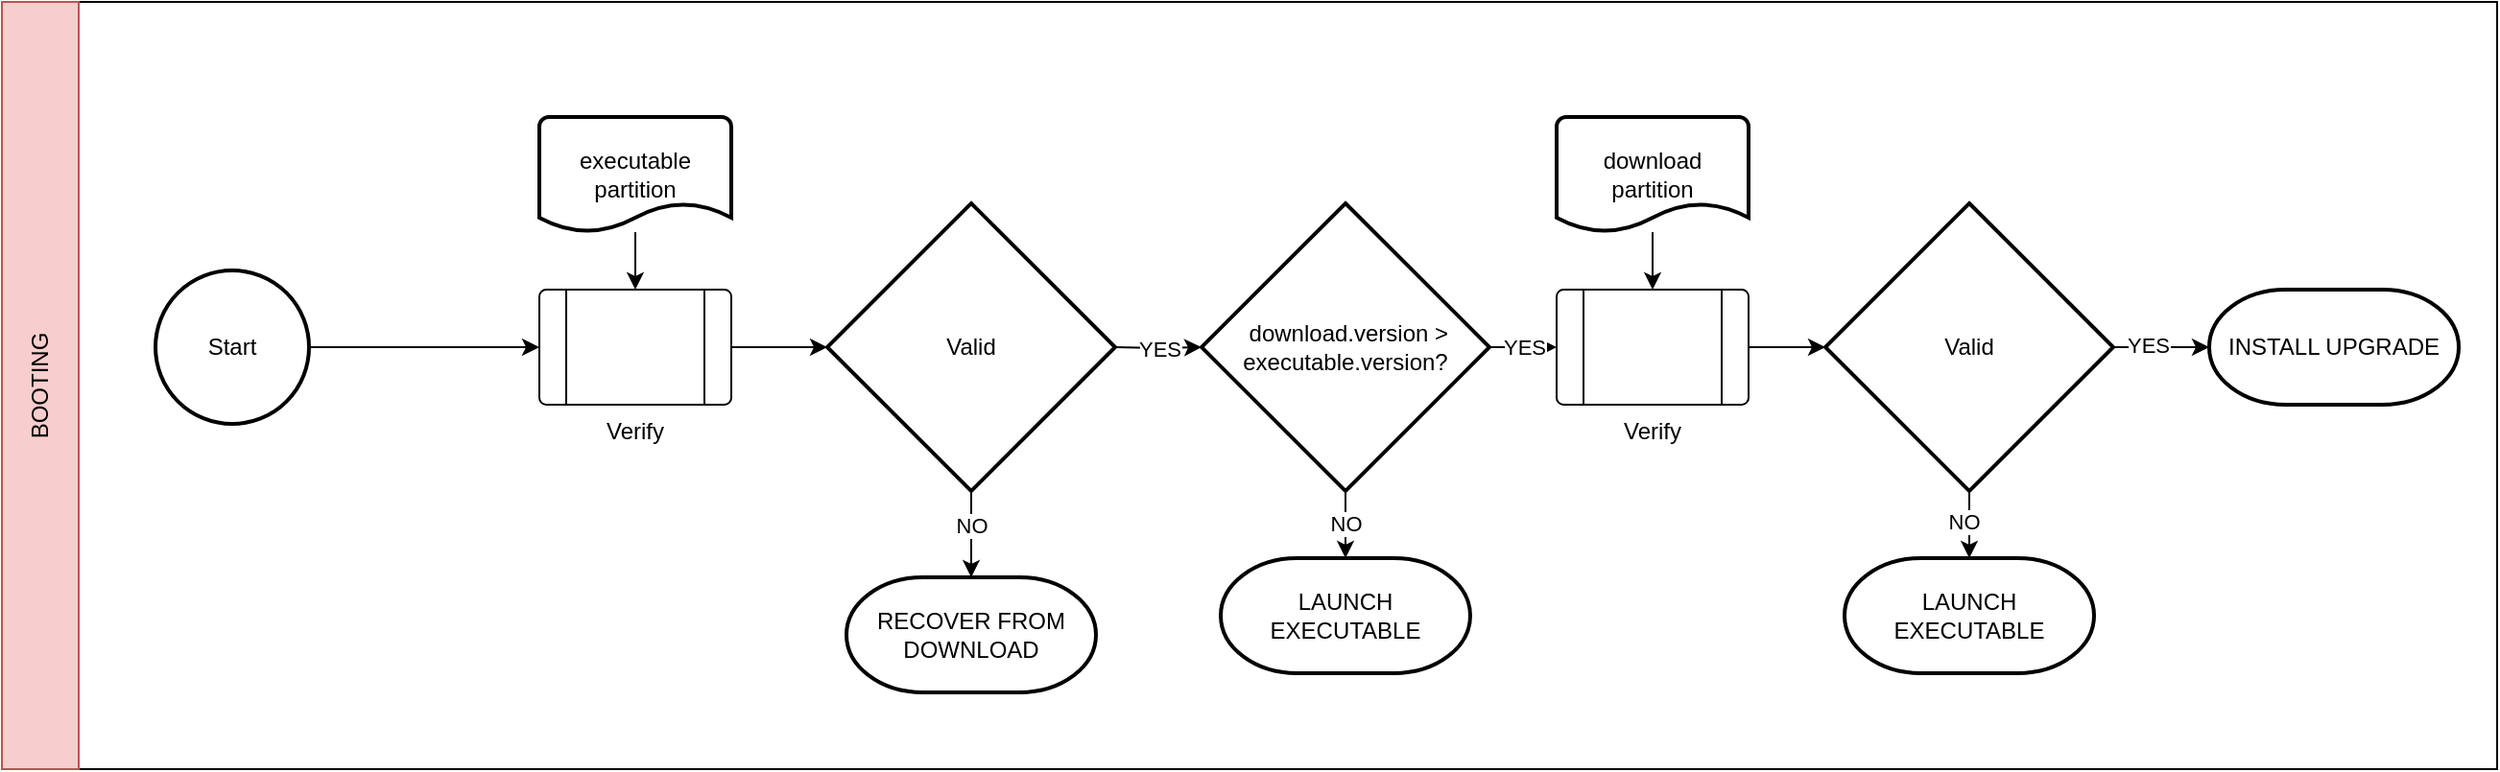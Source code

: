 <mxfile version="21.6.1" type="device" pages="6">
  <diagram name="Page-1" id="NlYMB6wlxY-WvLTv89MI">
    <mxGraphModel dx="3148" dy="1180" grid="1" gridSize="10" guides="1" tooltips="1" connect="1" arrows="1" fold="1" page="1" pageScale="1" pageWidth="850" pageHeight="1100" math="0" shadow="0">
      <root>
        <mxCell id="0" />
        <mxCell id="1" parent="0" />
        <mxCell id="x9ryf0Mr25MXoDsbSfs6-1" value="" style="rounded=0;whiteSpace=wrap;html=1;fillColor=none;" parent="1" vertex="1">
          <mxGeometry x="-440" y="40" width="1300" height="400" as="geometry" />
        </mxCell>
        <mxCell id="x9ryf0Mr25MXoDsbSfs6-2" value="BOOTING" style="rounded=0;whiteSpace=wrap;html=1;fillColor=#f8cecc;strokeColor=#b85450;rotation=-90;" parent="1" vertex="1">
          <mxGeometry x="-620" y="220" width="400" height="40" as="geometry" />
        </mxCell>
        <mxCell id="x9ryf0Mr25MXoDsbSfs6-3" value="Start" style="strokeWidth=2;html=1;shape=mxgraph.flowchart.start_1;whiteSpace=wrap;" parent="1" vertex="1">
          <mxGeometry x="-360" y="180" width="80" height="80" as="geometry" />
        </mxCell>
        <mxCell id="x9ryf0Mr25MXoDsbSfs6-4" value="Verify" style="verticalLabelPosition=bottom;verticalAlign=top;html=1;shape=process;whiteSpace=wrap;rounded=1;size=0.14;arcSize=6;" parent="1" vertex="1">
          <mxGeometry x="-160" y="190" width="100" height="60" as="geometry" />
        </mxCell>
        <mxCell id="x9ryf0Mr25MXoDsbSfs6-5" style="edgeStyle=orthogonalEdgeStyle;rounded=0;orthogonalLoop=1;jettySize=auto;html=1;entryX=0.5;entryY=0;entryDx=0;entryDy=0;" parent="1" source="x9ryf0Mr25MXoDsbSfs6-6" target="x9ryf0Mr25MXoDsbSfs6-4" edge="1">
          <mxGeometry relative="1" as="geometry" />
        </mxCell>
        <mxCell id="x9ryf0Mr25MXoDsbSfs6-6" value="executable partition" style="strokeWidth=2;html=1;shape=mxgraph.flowchart.document2;whiteSpace=wrap;size=0.25;" parent="1" vertex="1">
          <mxGeometry x="-160" y="100" width="100" height="60" as="geometry" />
        </mxCell>
        <mxCell id="x9ryf0Mr25MXoDsbSfs6-8" style="edgeStyle=orthogonalEdgeStyle;rounded=0;orthogonalLoop=1;jettySize=auto;html=1;entryX=0;entryY=0.5;entryDx=0;entryDy=0;entryPerimeter=0;" parent="1" source="x9ryf0Mr25MXoDsbSfs6-4" edge="1">
          <mxGeometry relative="1" as="geometry">
            <mxPoint x="-10" y="220" as="targetPoint" />
          </mxGeometry>
        </mxCell>
        <mxCell id="x9ryf0Mr25MXoDsbSfs6-9" value="RECOVER FROM DOWNLOAD" style="strokeWidth=2;html=1;shape=mxgraph.flowchart.terminator;whiteSpace=wrap;" parent="1" vertex="1">
          <mxGeometry y="340" width="130" height="60" as="geometry" />
        </mxCell>
        <mxCell id="x9ryf0Mr25MXoDsbSfs6-11" value="YES" style="edgeStyle=orthogonalEdgeStyle;rounded=0;orthogonalLoop=1;jettySize=auto;html=1;" parent="1" source="x9ryf0Mr25MXoDsbSfs6-12" target="x9ryf0Mr25MXoDsbSfs6-14" edge="1">
          <mxGeometry relative="1" as="geometry" />
        </mxCell>
        <mxCell id="3KkofnGiVOc6UB96kIpY-11" value="" style="edgeStyle=orthogonalEdgeStyle;rounded=0;orthogonalLoop=1;jettySize=auto;html=1;" parent="1" source="x9ryf0Mr25MXoDsbSfs6-12" target="x9ryf0Mr25MXoDsbSfs6-17" edge="1">
          <mxGeometry relative="1" as="geometry" />
        </mxCell>
        <mxCell id="3KkofnGiVOc6UB96kIpY-12" value="NO" style="edgeLabel;html=1;align=center;verticalAlign=middle;resizable=0;points=[];" parent="3KkofnGiVOc6UB96kIpY-11" vertex="1" connectable="0">
          <mxGeometry x="0.2" relative="1" as="geometry">
            <mxPoint as="offset" />
          </mxGeometry>
        </mxCell>
        <mxCell id="x9ryf0Mr25MXoDsbSfs6-12" value="&amp;nbsp;download.version &amp;gt; executable.version?" style="strokeWidth=2;html=1;shape=mxgraph.flowchart.decision;whiteSpace=wrap;" parent="1" vertex="1">
          <mxGeometry x="185" y="145" width="150" height="150" as="geometry" />
        </mxCell>
        <mxCell id="x9ryf0Mr25MXoDsbSfs6-13" value="YES" style="edgeStyle=orthogonalEdgeStyle;rounded=0;orthogonalLoop=1;jettySize=auto;html=1;entryX=0;entryY=0.5;entryDx=0;entryDy=0;entryPerimeter=0;" parent="1" target="x9ryf0Mr25MXoDsbSfs6-12" edge="1">
          <mxGeometry relative="1" as="geometry">
            <mxPoint x="140" y="220" as="sourcePoint" />
          </mxGeometry>
        </mxCell>
        <mxCell id="3KkofnGiVOc6UB96kIpY-5" value="" style="edgeStyle=orthogonalEdgeStyle;rounded=0;orthogonalLoop=1;jettySize=auto;html=1;" parent="1" source="x9ryf0Mr25MXoDsbSfs6-14" target="3KkofnGiVOc6UB96kIpY-2" edge="1">
          <mxGeometry relative="1" as="geometry" />
        </mxCell>
        <mxCell id="x9ryf0Mr25MXoDsbSfs6-14" value="Verify" style="verticalLabelPosition=bottom;verticalAlign=top;html=1;shape=process;whiteSpace=wrap;rounded=1;size=0.14;arcSize=6;" parent="1" vertex="1">
          <mxGeometry x="370" y="190" width="100" height="60" as="geometry" />
        </mxCell>
        <mxCell id="x9ryf0Mr25MXoDsbSfs6-15" style="edgeStyle=orthogonalEdgeStyle;rounded=0;orthogonalLoop=1;jettySize=auto;html=1;entryX=0.5;entryY=0;entryDx=0;entryDy=0;" parent="1" source="x9ryf0Mr25MXoDsbSfs6-16" target="x9ryf0Mr25MXoDsbSfs6-14" edge="1">
          <mxGeometry relative="1" as="geometry" />
        </mxCell>
        <mxCell id="x9ryf0Mr25MXoDsbSfs6-16" value="download &lt;br&gt;partition" style="strokeWidth=2;html=1;shape=mxgraph.flowchart.document2;whiteSpace=wrap;size=0.25;" parent="1" vertex="1">
          <mxGeometry x="370" y="100" width="100" height="60" as="geometry" />
        </mxCell>
        <mxCell id="x9ryf0Mr25MXoDsbSfs6-17" value="LAUNCH EXECUTABLE" style="strokeWidth=2;html=1;shape=mxgraph.flowchart.terminator;whiteSpace=wrap;" parent="1" vertex="1">
          <mxGeometry x="195" y="330" width="130" height="60" as="geometry" />
        </mxCell>
        <mxCell id="x9ryf0Mr25MXoDsbSfs6-20" value="LAUNCH EXECUTABLE" style="strokeWidth=2;html=1;shape=mxgraph.flowchart.terminator;whiteSpace=wrap;" parent="1" vertex="1">
          <mxGeometry x="520" y="330" width="130" height="60" as="geometry" />
        </mxCell>
        <mxCell id="x9ryf0Mr25MXoDsbSfs6-23" value="INSTALL UPGRADE" style="strokeWidth=2;html=1;shape=mxgraph.flowchart.terminator;whiteSpace=wrap;" parent="1" vertex="1">
          <mxGeometry x="710" y="190" width="130" height="60" as="geometry" />
        </mxCell>
        <mxCell id="x9ryf0Mr25MXoDsbSfs6-37" value="" style="edgeStyle=orthogonalEdgeStyle;rounded=0;orthogonalLoop=1;jettySize=auto;html=1;entryX=0;entryY=0.5;entryDx=0;entryDy=0;" parent="1" source="x9ryf0Mr25MXoDsbSfs6-3" target="x9ryf0Mr25MXoDsbSfs6-4" edge="1">
          <mxGeometry relative="1" as="geometry">
            <mxPoint x="-350" y="220" as="sourcePoint" />
            <mxPoint x="-310" y="220" as="targetPoint" />
          </mxGeometry>
        </mxCell>
        <mxCell id="3KkofnGiVOc6UB96kIpY-3" value="" style="edgeStyle=orthogonalEdgeStyle;rounded=0;orthogonalLoop=1;jettySize=auto;html=1;" parent="1" source="3KkofnGiVOc6UB96kIpY-1" target="x9ryf0Mr25MXoDsbSfs6-9" edge="1">
          <mxGeometry relative="1" as="geometry" />
        </mxCell>
        <mxCell id="3KkofnGiVOc6UB96kIpY-4" value="NO" style="edgeLabel;html=1;align=center;verticalAlign=middle;resizable=0;points=[];" parent="3KkofnGiVOc6UB96kIpY-3" vertex="1" connectable="0">
          <mxGeometry x="-0.2" relative="1" as="geometry">
            <mxPoint as="offset" />
          </mxGeometry>
        </mxCell>
        <mxCell id="3KkofnGiVOc6UB96kIpY-1" value="Valid" style="strokeWidth=2;html=1;shape=mxgraph.flowchart.decision;whiteSpace=wrap;" parent="1" vertex="1">
          <mxGeometry x="-10" y="145" width="150" height="150" as="geometry" />
        </mxCell>
        <mxCell id="3KkofnGiVOc6UB96kIpY-6" value="" style="edgeStyle=orthogonalEdgeStyle;rounded=0;orthogonalLoop=1;jettySize=auto;html=1;" parent="1" source="3KkofnGiVOc6UB96kIpY-2" target="x9ryf0Mr25MXoDsbSfs6-20" edge="1">
          <mxGeometry relative="1" as="geometry" />
        </mxCell>
        <mxCell id="3KkofnGiVOc6UB96kIpY-7" value="NO" style="edgeLabel;html=1;align=center;verticalAlign=middle;resizable=0;points=[];" parent="3KkofnGiVOc6UB96kIpY-6" vertex="1" connectable="0">
          <mxGeometry x="0.156" y="-3" relative="1" as="geometry">
            <mxPoint as="offset" />
          </mxGeometry>
        </mxCell>
        <mxCell id="3KkofnGiVOc6UB96kIpY-13" value="" style="edgeStyle=orthogonalEdgeStyle;rounded=0;orthogonalLoop=1;jettySize=auto;html=1;" parent="1" source="3KkofnGiVOc6UB96kIpY-2" target="x9ryf0Mr25MXoDsbSfs6-23" edge="1">
          <mxGeometry relative="1" as="geometry" />
        </mxCell>
        <mxCell id="3KkofnGiVOc6UB96kIpY-14" value="YES" style="edgeLabel;html=1;align=center;verticalAlign=middle;resizable=0;points=[];" parent="3KkofnGiVOc6UB96kIpY-13" vertex="1" connectable="0">
          <mxGeometry x="-0.28" y="1" relative="1" as="geometry">
            <mxPoint as="offset" />
          </mxGeometry>
        </mxCell>
        <mxCell id="3KkofnGiVOc6UB96kIpY-2" value="Valid" style="strokeWidth=2;html=1;shape=mxgraph.flowchart.decision;whiteSpace=wrap;" parent="1" vertex="1">
          <mxGeometry x="510" y="145" width="150" height="150" as="geometry" />
        </mxCell>
      </root>
    </mxGraphModel>
  </diagram>
  <diagram id="xfrwAZqGuqhzDQNwCmoF" name="Page-2">
    <mxGraphModel dx="3148" dy="80" grid="1" gridSize="10" guides="1" tooltips="1" connect="1" arrows="1" fold="1" page="1" pageScale="1" pageWidth="850" pageHeight="1100" math="0" shadow="0">
      <root>
        <mxCell id="0" />
        <mxCell id="1" parent="0" />
        <mxCell id="u5AMdNxhtKGEiw-9lGwc-1" value="" style="rounded=0;whiteSpace=wrap;html=1;fillColor=none;" parent="1" vertex="1">
          <mxGeometry x="-400" y="1240" width="680" height="400" as="geometry" />
        </mxCell>
        <mxCell id="u5AMdNxhtKGEiw-9lGwc-2" value="RECEIVE UPGRADE" style="rounded=0;whiteSpace=wrap;html=1;fillColor=#e1d5e7;strokeColor=#9673a6;rotation=-90;" parent="1" vertex="1">
          <mxGeometry x="-620" y="1420" width="400" height="40" as="geometry" />
        </mxCell>
        <mxCell id="u5AMdNxhtKGEiw-9lGwc-3" style="edgeStyle=orthogonalEdgeStyle;rounded=0;orthogonalLoop=1;jettySize=auto;html=1;entryX=0;entryY=0.5;entryDx=0;entryDy=0;" parent="1" source="u5AMdNxhtKGEiw-9lGwc-4" edge="1">
          <mxGeometry relative="1" as="geometry">
            <mxPoint x="-240" y="1440" as="targetPoint" />
          </mxGeometry>
        </mxCell>
        <mxCell id="u5AMdNxhtKGEiw-9lGwc-4" value="Start" style="strokeWidth=2;html=1;shape=mxgraph.flowchart.start_1;whiteSpace=wrap;" parent="1" vertex="1">
          <mxGeometry x="-360" y="1400" width="80" height="80" as="geometry" />
        </mxCell>
        <mxCell id="u5AMdNxhtKGEiw-9lGwc-5" value="MDFU_CommandProcess" style="verticalLabelPosition=bottom;verticalAlign=top;html=1;shape=process;whiteSpace=wrap;rounded=1;size=0.077;arcSize=6;" parent="1" vertex="1">
          <mxGeometry x="-240" y="1410" width="130" height="60" as="geometry" />
        </mxCell>
        <mxCell id="u5AMdNxhtKGEiw-9lGwc-6" value="BOOTING" style="strokeWidth=2;html=1;shape=mxgraph.flowchart.terminator;whiteSpace=wrap;" parent="1" vertex="1">
          <mxGeometry x="-65" y="1540" width="130" height="60" as="geometry" />
        </mxCell>
        <mxCell id="u5AMdNxhtKGEiw-9lGwc-7" style="edgeStyle=orthogonalEdgeStyle;rounded=0;orthogonalLoop=1;jettySize=auto;html=1;entryX=0;entryY=0.5;entryDx=0;entryDy=0;entryPerimeter=0;" parent="1" source="u5AMdNxhtKGEiw-9lGwc-5" target="u5AMdNxhtKGEiw-9lGwc-8" edge="1">
          <mxGeometry relative="1" as="geometry" />
        </mxCell>
        <mxCell id="u5AMdNxhtKGEiw-9lGwc-8" value="status == COMPLETE?" style="strokeWidth=2;html=1;shape=mxgraph.flowchart.decision;whiteSpace=wrap;" parent="1" vertex="1">
          <mxGeometry x="-50" y="1390" width="100" height="100" as="geometry" />
        </mxCell>
        <mxCell id="u5AMdNxhtKGEiw-9lGwc-9" value="YES" style="edgeStyle=orthogonalEdgeStyle;rounded=0;orthogonalLoop=1;jettySize=auto;html=1;entryX=0.5;entryY=0;entryDx=0;entryDy=0;entryPerimeter=0;" parent="1" source="u5AMdNxhtKGEiw-9lGwc-8" target="u5AMdNxhtKGEiw-9lGwc-6" edge="1">
          <mxGeometry relative="1" as="geometry" />
        </mxCell>
        <mxCell id="u5AMdNxhtKGEiw-9lGwc-10" value="NO" style="edgeStyle=orthogonalEdgeStyle;rounded=0;orthogonalLoop=1;jettySize=auto;html=1;exitX=1;exitY=0.5;exitDx=0;exitDy=0;exitPerimeter=0;" parent="1" source="u5AMdNxhtKGEiw-9lGwc-11" edge="1">
          <mxGeometry relative="1" as="geometry">
            <mxPoint x="-260" y="1440" as="targetPoint" />
            <Array as="points">
              <mxPoint x="240" y="1440" />
              <mxPoint x="240" y="1330" />
              <mxPoint x="-260" y="1330" />
            </Array>
          </mxGeometry>
        </mxCell>
        <mxCell id="u5AMdNxhtKGEiw-9lGwc-11" value="status == FAILED?" style="strokeWidth=2;html=1;shape=mxgraph.flowchart.decision;whiteSpace=wrap;" parent="1" vertex="1">
          <mxGeometry x="120" y="1390" width="100" height="100" as="geometry" />
        </mxCell>
        <mxCell id="u5AMdNxhtKGEiw-9lGwc-12" value="NO" style="edgeStyle=orthogonalEdgeStyle;rounded=0;orthogonalLoop=1;jettySize=auto;html=1;entryX=0;entryY=0.5;entryDx=0;entryDy=0;entryPerimeter=0;" parent="1" source="u5AMdNxhtKGEiw-9lGwc-8" target="u5AMdNxhtKGEiw-9lGwc-11" edge="1">
          <mxGeometry relative="1" as="geometry" />
        </mxCell>
        <mxCell id="u5AMdNxhtKGEiw-9lGwc-13" value="BOOTING" style="strokeWidth=2;html=1;shape=mxgraph.flowchart.terminator;whiteSpace=wrap;" parent="1" vertex="1">
          <mxGeometry x="105" y="1540" width="130" height="60" as="geometry" />
        </mxCell>
        <mxCell id="u5AMdNxhtKGEiw-9lGwc-14" value="YES" style="edgeStyle=orthogonalEdgeStyle;rounded=0;orthogonalLoop=1;jettySize=auto;html=1;entryX=0.5;entryY=0;entryDx=0;entryDy=0;entryPerimeter=0;exitX=0.5;exitY=1;exitDx=0;exitDy=0;exitPerimeter=0;" parent="1" source="u5AMdNxhtKGEiw-9lGwc-11" target="u5AMdNxhtKGEiw-9lGwc-13" edge="1">
          <mxGeometry relative="1" as="geometry">
            <mxPoint x="10" y="1500" as="sourcePoint" />
            <mxPoint x="10" y="1550" as="targetPoint" />
          </mxGeometry>
        </mxCell>
      </root>
    </mxGraphModel>
  </diagram>
  <diagram id="OVxsVVqRsK2KNnAt2pIF" name="Page-3">
    <mxGraphModel dx="3148" dy="1180" grid="1" gridSize="10" guides="1" tooltips="1" connect="1" arrows="1" fold="1" page="1" pageScale="1" pageWidth="850" pageHeight="1100" math="0" shadow="0">
      <root>
        <mxCell id="0" />
        <mxCell id="1" parent="0" />
        <mxCell id="HqtnuGeCZNw6-mAuMxoE-1" value="" style="rounded=0;whiteSpace=wrap;html=1;fillColor=none;" parent="1" vertex="1">
          <mxGeometry x="-400" y="440" width="850" height="400" as="geometry" />
        </mxCell>
        <mxCell id="HqtnuGeCZNw6-mAuMxoE-2" value="RECOVER FROM DOWNLOAD" style="rounded=0;whiteSpace=wrap;html=1;fillColor=#dae8fc;strokeColor=#6c8ebf;rotation=-90;" parent="1" vertex="1">
          <mxGeometry x="-620" y="620" width="400" height="40" as="geometry" />
        </mxCell>
        <mxCell id="HqtnuGeCZNw6-mAuMxoE-3" style="edgeStyle=orthogonalEdgeStyle;rounded=0;orthogonalLoop=1;jettySize=auto;html=1;" parent="1" source="HqtnuGeCZNw6-mAuMxoE-4" edge="1">
          <mxGeometry relative="1" as="geometry">
            <mxPoint x="-200" y="600" as="targetPoint" />
          </mxGeometry>
        </mxCell>
        <mxCell id="HqtnuGeCZNw6-mAuMxoE-4" value="Start" style="strokeWidth=2;html=1;shape=mxgraph.flowchart.start_1;whiteSpace=wrap;" parent="1" vertex="1">
          <mxGeometry x="-360" y="560" width="80" height="80" as="geometry" />
        </mxCell>
        <mxCell id="HqtnuGeCZNw6-mAuMxoE-5" value="Verify" style="verticalLabelPosition=bottom;verticalAlign=top;html=1;shape=process;whiteSpace=wrap;rounded=1;size=0.14;arcSize=6;" parent="1" vertex="1">
          <mxGeometry x="-20" y="570" width="100" height="60" as="geometry" />
        </mxCell>
        <mxCell id="HqtnuGeCZNw6-mAuMxoE-6" style="edgeStyle=orthogonalEdgeStyle;rounded=0;orthogonalLoop=1;jettySize=auto;html=1;entryX=0.5;entryY=0;entryDx=0;entryDy=0;" parent="1" source="HqtnuGeCZNw6-mAuMxoE-7" target="HqtnuGeCZNw6-mAuMxoE-5" edge="1">
          <mxGeometry relative="1" as="geometry" />
        </mxCell>
        <mxCell id="HqtnuGeCZNw6-mAuMxoE-7" value="download &lt;br&gt;partition" style="strokeWidth=2;html=1;shape=mxgraph.flowchart.document2;whiteSpace=wrap;size=0.25;" parent="1" vertex="1">
          <mxGeometry x="-20" y="480" width="100" height="60" as="geometry" />
        </mxCell>
        <mxCell id="HqtnuGeCZNw6-mAuMxoE-8" value="Valid" style="strokeWidth=2;html=1;shape=mxgraph.flowchart.decision;whiteSpace=wrap;" parent="1" vertex="1">
          <mxGeometry x="130" y="550" width="100" height="100" as="geometry" />
        </mxCell>
        <mxCell id="HqtnuGeCZNw6-mAuMxoE-9" style="edgeStyle=orthogonalEdgeStyle;rounded=0;orthogonalLoop=1;jettySize=auto;html=1;entryX=0;entryY=0.5;entryDx=0;entryDy=0;entryPerimeter=0;" parent="1" source="HqtnuGeCZNw6-mAuMxoE-5" target="HqtnuGeCZNw6-mAuMxoE-8" edge="1">
          <mxGeometry relative="1" as="geometry" />
        </mxCell>
        <mxCell id="HqtnuGeCZNw6-mAuMxoE-10" value="RECEIVE UPGRADE" style="strokeWidth=2;html=1;shape=mxgraph.flowchart.terminator;whiteSpace=wrap;" parent="1" vertex="1">
          <mxGeometry x="115" y="710" width="130" height="60" as="geometry" />
        </mxCell>
        <mxCell id="HqtnuGeCZNw6-mAuMxoE-11" value="NO" style="edgeStyle=orthogonalEdgeStyle;rounded=0;orthogonalLoop=1;jettySize=auto;html=1;entryX=0.5;entryY=0;entryDx=0;entryDy=0;entryPerimeter=0;" parent="1" source="HqtnuGeCZNw6-mAuMxoE-8" target="HqtnuGeCZNw6-mAuMxoE-10" edge="1">
          <mxGeometry relative="1" as="geometry" />
        </mxCell>
        <mxCell id="HqtnuGeCZNw6-mAuMxoE-12" value="YES" style="edgeStyle=orthogonalEdgeStyle;rounded=0;orthogonalLoop=1;jettySize=auto;html=1;entryX=0;entryY=0.5;entryDx=0;entryDy=0;entryPerimeter=0;" parent="1" source="HqtnuGeCZNw6-mAuMxoE-8" edge="1">
          <mxGeometry relative="1" as="geometry">
            <mxPoint x="300" y="600" as="targetPoint" />
          </mxGeometry>
        </mxCell>
        <mxCell id="HqtnuGeCZNw6-mAuMxoE-13" value="INSTALL UPGRADE" style="strokeWidth=2;html=1;shape=mxgraph.flowchart.terminator;whiteSpace=wrap;" parent="1" vertex="1">
          <mxGeometry x="300" y="570" width="130" height="60" as="geometry" />
        </mxCell>
        <mxCell id="HqtnuGeCZNw6-mAuMxoE-14" value="YES" style="edgeStyle=orthogonalEdgeStyle;rounded=0;orthogonalLoop=1;jettySize=auto;html=1;entryX=0;entryY=0.5;entryDx=0;entryDy=0;" parent="1" source="HqtnuGeCZNw6-mAuMxoE-15" target="HqtnuGeCZNw6-mAuMxoE-5" edge="1">
          <mxGeometry relative="1" as="geometry" />
        </mxCell>
        <mxCell id="HqtnuGeCZNw6-mAuMxoE-15" value="Recovery Authorized?" style="strokeWidth=2;html=1;shape=mxgraph.flowchart.decision;whiteSpace=wrap;" parent="1" vertex="1">
          <mxGeometry x="-200" y="550" width="100" height="100" as="geometry" />
        </mxCell>
        <mxCell id="HqtnuGeCZNw6-mAuMxoE-16" value="RECEIVE UPGRADE" style="strokeWidth=2;html=1;shape=mxgraph.flowchart.terminator;whiteSpace=wrap;" parent="1" vertex="1">
          <mxGeometry x="-215" y="710" width="130" height="60" as="geometry" />
        </mxCell>
        <mxCell id="HqtnuGeCZNw6-mAuMxoE-17" value="NO" style="edgeStyle=orthogonalEdgeStyle;rounded=0;orthogonalLoop=1;jettySize=auto;html=1;entryX=0.5;entryY=0;entryDx=0;entryDy=0;entryPerimeter=0;" parent="1" source="HqtnuGeCZNw6-mAuMxoE-15" target="HqtnuGeCZNw6-mAuMxoE-16" edge="1">
          <mxGeometry relative="1" as="geometry" />
        </mxCell>
      </root>
    </mxGraphModel>
  </diagram>
  <diagram id="gkiwwjy4gmndjDBCcYJV" name="Page-4">
    <mxGraphModel dx="3148" dy="1180" grid="1" gridSize="10" guides="1" tooltips="1" connect="1" arrows="1" fold="1" page="1" pageScale="1" pageWidth="850" pageHeight="1100" math="0" shadow="0">
      <root>
        <mxCell id="0" />
        <mxCell id="1" parent="0" />
        <mxCell id="ek_zf0ejNXy6galymQ_m-1" value="" style="rounded=0;whiteSpace=wrap;html=1;fillColor=none;" parent="1" vertex="1">
          <mxGeometry x="-440" y="40" width="1040" height="400" as="geometry" />
        </mxCell>
        <mxCell id="ek_zf0ejNXy6galymQ_m-2" value="LAUNCH EXECUTABLE" style="rounded=0;whiteSpace=wrap;html=1;fillColor=#f8cecc;strokeColor=#b85450;rotation=-90;" parent="1" vertex="1">
          <mxGeometry x="-620" y="220" width="400" height="40" as="geometry" />
        </mxCell>
        <mxCell id="ek_zf0ejNXy6galymQ_m-3" value="Start" style="strokeWidth=2;html=1;shape=mxgraph.flowchart.start_1;whiteSpace=wrap;" parent="1" vertex="1">
          <mxGeometry x="-360" y="180" width="80" height="80" as="geometry" />
        </mxCell>
        <mxCell id="ek_zf0ejNXy6galymQ_m-4" value="Verify" style="verticalLabelPosition=bottom;verticalAlign=top;html=1;shape=process;whiteSpace=wrap;rounded=1;size=0.14;arcSize=6;" parent="1" vertex="1">
          <mxGeometry x="-160" y="190" width="100" height="60" as="geometry" />
        </mxCell>
        <mxCell id="ek_zf0ejNXy6galymQ_m-5" style="edgeStyle=orthogonalEdgeStyle;rounded=0;orthogonalLoop=1;jettySize=auto;html=1;entryX=0.5;entryY=0;entryDx=0;entryDy=0;" parent="1" source="ek_zf0ejNXy6galymQ_m-6" target="ek_zf0ejNXy6galymQ_m-4" edge="1">
          <mxGeometry relative="1" as="geometry" />
        </mxCell>
        <mxCell id="ek_zf0ejNXy6galymQ_m-6" value="executable partition" style="strokeWidth=2;html=1;shape=mxgraph.flowchart.document2;whiteSpace=wrap;size=0.25;" parent="1" vertex="1">
          <mxGeometry x="-160" y="100" width="100" height="60" as="geometry" />
        </mxCell>
        <mxCell id="ek_zf0ejNXy6galymQ_m-7" value="Valid" style="strokeWidth=2;html=1;shape=mxgraph.flowchart.decision;whiteSpace=wrap;" parent="1" vertex="1">
          <mxGeometry x="-10" y="170" width="100" height="100" as="geometry" />
        </mxCell>
        <mxCell id="ek_zf0ejNXy6galymQ_m-8" style="edgeStyle=orthogonalEdgeStyle;rounded=0;orthogonalLoop=1;jettySize=auto;html=1;entryX=0;entryY=0.5;entryDx=0;entryDy=0;entryPerimeter=0;" parent="1" source="ek_zf0ejNXy6galymQ_m-4" target="ek_zf0ejNXy6galymQ_m-7" edge="1">
          <mxGeometry relative="1" as="geometry" />
        </mxCell>
        <mxCell id="ek_zf0ejNXy6galymQ_m-9" value="RESET" style="strokeWidth=2;html=1;shape=mxgraph.flowchart.terminator;whiteSpace=wrap;" parent="1" vertex="1">
          <mxGeometry x="-25" y="330" width="130" height="60" as="geometry" />
        </mxCell>
        <mxCell id="ek_zf0ejNXy6galymQ_m-10" value="NO" style="edgeStyle=orthogonalEdgeStyle;rounded=0;orthogonalLoop=1;jettySize=auto;html=1;entryX=0.5;entryY=0;entryDx=0;entryDy=0;entryPerimeter=0;" parent="1" source="ek_zf0ejNXy6galymQ_m-7" target="ek_zf0ejNXy6galymQ_m-9" edge="1">
          <mxGeometry relative="1" as="geometry" />
        </mxCell>
        <mxCell id="ek_zf0ejNXy6galymQ_m-13" value="YES" style="edgeStyle=orthogonalEdgeStyle;rounded=0;orthogonalLoop=1;jettySize=auto;html=1;entryX=0;entryY=0.5;entryDx=0;entryDy=0;entryPerimeter=0;" parent="1" source="ek_zf0ejNXy6galymQ_m-7" edge="1">
          <mxGeometry relative="1" as="geometry">
            <mxPoint x="160" y="220" as="targetPoint" />
          </mxGeometry>
        </mxCell>
        <mxCell id="ek_zf0ejNXy6galymQ_m-25" value="" style="edgeStyle=orthogonalEdgeStyle;rounded=0;orthogonalLoop=1;jettySize=auto;html=1;entryX=0;entryY=0.5;entryDx=0;entryDy=0;" parent="1" source="ek_zf0ejNXy6galymQ_m-3" target="ek_zf0ejNXy6galymQ_m-4" edge="1">
          <mxGeometry relative="1" as="geometry">
            <mxPoint x="-350" y="220" as="sourcePoint" />
            <mxPoint x="-310" y="220" as="targetPoint" />
          </mxGeometry>
        </mxCell>
        <mxCell id="-Ehhx9hh0X80oF00lLRE-5" value="" style="edgeStyle=orthogonalEdgeStyle;rounded=0;orthogonalLoop=1;jettySize=auto;html=1;" parent="1" source="-Ehhx9hh0X80oF00lLRE-1" target="-Ehhx9hh0X80oF00lLRE-4" edge="1">
          <mxGeometry relative="1" as="geometry" />
        </mxCell>
        <mxCell id="-Ehhx9hh0X80oF00lLRE-1" value="Mode Change (executable, readable, write protected)" style="verticalLabelPosition=bottom;verticalAlign=top;html=1;shape=process;whiteSpace=wrap;rounded=1;size=0.14;arcSize=6;" parent="1" vertex="1">
          <mxGeometry x="160" y="190" width="100" height="60" as="geometry" />
        </mxCell>
        <mxCell id="-Ehhx9hh0X80oF00lLRE-3" value="" style="edgeStyle=orthogonalEdgeStyle;rounded=0;orthogonalLoop=1;jettySize=auto;html=1;" parent="1" source="-Ehhx9hh0X80oF00lLRE-2" target="-Ehhx9hh0X80oF00lLRE-1" edge="1">
          <mxGeometry relative="1" as="geometry" />
        </mxCell>
        <mxCell id="-Ehhx9hh0X80oF00lLRE-2" value="executable partition" style="strokeWidth=2;html=1;shape=mxgraph.flowchart.document2;whiteSpace=wrap;size=0.25;" parent="1" vertex="1">
          <mxGeometry x="160" y="100" width="100" height="60" as="geometry" />
        </mxCell>
        <mxCell id="GhlHf69cNG9i1Qs6FwkO-4" value="" style="edgeStyle=orthogonalEdgeStyle;rounded=0;orthogonalLoop=1;jettySize=auto;html=1;" parent="1" source="-Ehhx9hh0X80oF00lLRE-4" target="GhlHf69cNG9i1Qs6FwkO-3" edge="1">
          <mxGeometry relative="1" as="geometry" />
        </mxCell>
        <mxCell id="GhlHf69cNG9i1Qs6FwkO-5" value="NO" style="edgeLabel;html=1;align=center;verticalAlign=middle;resizable=0;points=[];" parent="GhlHf69cNG9i1Qs6FwkO-4" vertex="1" connectable="0">
          <mxGeometry x="-0.4" y="-4" relative="1" as="geometry">
            <mxPoint as="offset" />
          </mxGeometry>
        </mxCell>
        <mxCell id="GhlHf69cNG9i1Qs6FwkO-12" style="edgeStyle=orthogonalEdgeStyle;rounded=0;orthogonalLoop=1;jettySize=auto;html=1;entryX=0;entryY=0.5;entryDx=0;entryDy=0;" parent="1" source="-Ehhx9hh0X80oF00lLRE-4" target="GhlHf69cNG9i1Qs6FwkO-10" edge="1">
          <mxGeometry relative="1" as="geometry" />
        </mxCell>
        <mxCell id="-Ehhx9hh0X80oF00lLRE-4" value="status = SUCCESS?&amp;nbsp;" style="strokeWidth=2;html=1;shape=mxgraph.flowchart.decision;whiteSpace=wrap;" parent="1" vertex="1">
          <mxGeometry x="310" y="170" width="100" height="100" as="geometry" />
        </mxCell>
        <mxCell id="GhlHf69cNG9i1Qs6FwkO-3" value="RESET" style="strokeWidth=2;html=1;shape=mxgraph.flowchart.terminator;whiteSpace=wrap;" parent="1" vertex="1">
          <mxGeometry x="295" y="330" width="130" height="60" as="geometry" />
        </mxCell>
        <mxCell id="GhlHf69cNG9i1Qs6FwkO-10" value="Start Application" style="verticalLabelPosition=bottom;verticalAlign=top;html=1;shape=process;whiteSpace=wrap;rounded=1;size=0.14;arcSize=6;" parent="1" vertex="1">
          <mxGeometry x="480" y="190" width="100" height="60" as="geometry" />
        </mxCell>
      </root>
    </mxGraphModel>
  </diagram>
  <diagram id="B_5H57cSLlVPFJiXANle" name="Page-5">
    <mxGraphModel dx="3148" dy="2280" grid="1" gridSize="10" guides="1" tooltips="1" connect="1" arrows="1" fold="1" page="1" pageScale="1" pageWidth="850" pageHeight="1100" math="0" shadow="0">
      <root>
        <mxCell id="0" />
        <mxCell id="1" parent="0" />
        <mxCell id="R0z9p9PxLnnOziHaRcUp-1" value="" style="rounded=0;whiteSpace=wrap;html=1;fillColor=none;" parent="1" vertex="1">
          <mxGeometry x="-400" y="-360" width="730" height="400" as="geometry" />
        </mxCell>
        <mxCell id="R0z9p9PxLnnOziHaRcUp-2" value="RESET" style="rounded=0;whiteSpace=wrap;html=1;fillColor=#fff2cc;strokeColor=#d6b656;rotation=-90;" parent="1" vertex="1">
          <mxGeometry x="-620" y="-180" width="400" height="40" as="geometry" />
        </mxCell>
        <mxCell id="R0z9p9PxLnnOziHaRcUp-3" value="YES" style="edgeStyle=orthogonalEdgeStyle;rounded=0;orthogonalLoop=1;jettySize=auto;html=1;entryX=0;entryY=0.5;entryDx=0;entryDy=0;" parent="1" source="R0z9p9PxLnnOziHaRcUp-6" target="R0z9p9PxLnnOziHaRcUp-9" edge="1">
          <mxGeometry relative="1" as="geometry">
            <mxPoint x="-90" y="-215" as="targetPoint" />
          </mxGeometry>
        </mxCell>
        <mxCell id="R0z9p9PxLnnOziHaRcUp-4" value="Start" style="strokeWidth=2;html=1;shape=mxgraph.flowchart.start_1;whiteSpace=wrap;" parent="1" vertex="1">
          <mxGeometry x="-320" y="-255" width="80" height="80" as="geometry" />
        </mxCell>
        <mxCell id="R0z9p9PxLnnOziHaRcUp-5" value="" style="edgeStyle=orthogonalEdgeStyle;rounded=0;orthogonalLoop=1;jettySize=auto;html=1;" parent="1" source="R0z9p9PxLnnOziHaRcUp-4" target="R0z9p9PxLnnOziHaRcUp-6" edge="1">
          <mxGeometry relative="1" as="geometry">
            <mxPoint x="-280" y="-215" as="sourcePoint" />
            <mxPoint x="-170" y="-545" as="targetPoint" />
          </mxGeometry>
        </mxCell>
        <mxCell id="R0z9p9PxLnnOziHaRcUp-6" value="User requested firmware upgrade?" style="strokeWidth=2;html=1;shape=mxgraph.flowchart.decision;whiteSpace=wrap;" parent="1" vertex="1">
          <mxGeometry x="-200" y="-285" width="130" height="140" as="geometry" />
        </mxCell>
        <mxCell id="R0z9p9PxLnnOziHaRcUp-7" value="NO" style="edgeStyle=orthogonalEdgeStyle;rounded=0;orthogonalLoop=1;jettySize=auto;html=1;entryX=0.5;entryY=0;entryDx=0;entryDy=0;entryPerimeter=0;" parent="1" source="R0z9p9PxLnnOziHaRcUp-6" target="R0z9p9PxLnnOziHaRcUp-8" edge="1">
          <mxGeometry x="-0.333" relative="1" as="geometry">
            <mxPoint x="-190" y="-105" as="targetPoint" />
            <mxPoint as="offset" />
          </mxGeometry>
        </mxCell>
        <mxCell id="R0z9p9PxLnnOziHaRcUp-8" value="BOOTING" style="strokeWidth=2;html=1;shape=mxgraph.flowchart.terminator;whiteSpace=wrap;" parent="1" vertex="1">
          <mxGeometry x="-200" y="-100" width="130" height="60" as="geometry" />
        </mxCell>
        <mxCell id="R0z9p9PxLnnOziHaRcUp-9" value="Clear Request" style="verticalLabelPosition=bottom;verticalAlign=top;html=1;shape=process;whiteSpace=wrap;rounded=1;size=0.14;arcSize=6;" parent="1" vertex="1">
          <mxGeometry x="20" y="-245" width="100" height="60" as="geometry" />
        </mxCell>
        <mxCell id="R0z9p9PxLnnOziHaRcUp-10" value="RECEIVE UPGRADE" style="strokeWidth=2;html=1;shape=mxgraph.flowchart.terminator;whiteSpace=wrap;" parent="1" vertex="1">
          <mxGeometry x="180" y="-245" width="130" height="60" as="geometry" />
        </mxCell>
        <mxCell id="R0z9p9PxLnnOziHaRcUp-11" style="edgeStyle=orthogonalEdgeStyle;rounded=0;orthogonalLoop=1;jettySize=auto;html=1;entryX=0;entryY=0.5;entryDx=0;entryDy=0;entryPerimeter=0;" parent="1" source="R0z9p9PxLnnOziHaRcUp-9" target="R0z9p9PxLnnOziHaRcUp-10" edge="1">
          <mxGeometry relative="1" as="geometry" />
        </mxCell>
      </root>
    </mxGraphModel>
  </diagram>
  <diagram id="0ZWtoP7DSZ75_8s2Hs6L" name="Page-6">
    <mxGraphModel dx="3148" dy="1180" grid="1" gridSize="10" guides="1" tooltips="1" connect="1" arrows="1" fold="1" page="1" pageScale="1" pageWidth="850" pageHeight="1100" math="0" shadow="0">
      <root>
        <mxCell id="0" />
        <mxCell id="1" parent="0" />
        <mxCell id="G4f6MO0cf1qsPtsHSf-3-1" value="" style="rounded=0;whiteSpace=wrap;html=1;fillColor=none;" vertex="1" parent="1">
          <mxGeometry x="-440" y="40" width="750" height="400" as="geometry" />
        </mxCell>
        <mxCell id="G4f6MO0cf1qsPtsHSf-3-2" value="INSTALL UPGRADE" style="rounded=0;whiteSpace=wrap;html=1;fillColor=#D5E8D4;strokeColor=#b85450;rotation=-90;" vertex="1" parent="1">
          <mxGeometry x="-620" y="220" width="400" height="40" as="geometry" />
        </mxCell>
        <mxCell id="G4f6MO0cf1qsPtsHSf-3-3" value="Start" style="strokeWidth=2;html=1;shape=mxgraph.flowchart.start_1;whiteSpace=wrap;" vertex="1" parent="1">
          <mxGeometry x="-360" y="180" width="80" height="80" as="geometry" />
        </mxCell>
        <mxCell id="WbZHFmgbRSfZ16XfsObt-2" value="" style="edgeStyle=orthogonalEdgeStyle;rounded=0;orthogonalLoop=1;jettySize=auto;html=1;" edge="1" parent="1" source="G4f6MO0cf1qsPtsHSf-3-4" target="WbZHFmgbRSfZ16XfsObt-1">
          <mxGeometry relative="1" as="geometry" />
        </mxCell>
        <mxCell id="G4f6MO0cf1qsPtsHSf-3-4" value="Copy" style="verticalLabelPosition=bottom;verticalAlign=top;html=1;shape=process;whiteSpace=wrap;rounded=1;size=0.14;arcSize=6;" vertex="1" parent="1">
          <mxGeometry x="-160" y="190" width="260" height="60" as="geometry" />
        </mxCell>
        <mxCell id="G4f6MO0cf1qsPtsHSf-3-12" value="" style="edgeStyle=orthogonalEdgeStyle;rounded=0;orthogonalLoop=1;jettySize=auto;html=1;entryX=0;entryY=0.5;entryDx=0;entryDy=0;" edge="1" parent="1" source="G4f6MO0cf1qsPtsHSf-3-3" target="G4f6MO0cf1qsPtsHSf-3-4">
          <mxGeometry relative="1" as="geometry">
            <mxPoint x="-350" y="220" as="sourcePoint" />
            <mxPoint x="-310" y="220" as="targetPoint" />
          </mxGeometry>
        </mxCell>
        <mxCell id="G4f6MO0cf1qsPtsHSf-3-27" value="" style="edgeStyle=orthogonalEdgeStyle;rounded=0;orthogonalLoop=1;jettySize=auto;html=1;" edge="1" parent="1" source="G4f6MO0cf1qsPtsHSf-3-25" target="G4f6MO0cf1qsPtsHSf-3-4">
          <mxGeometry relative="1" as="geometry">
            <Array as="points">
              <mxPoint x="-75" y="180" />
              <mxPoint x="-75" y="180" />
            </Array>
          </mxGeometry>
        </mxCell>
        <mxCell id="G4f6MO0cf1qsPtsHSf-3-25" value="download partition" style="shape=document;whiteSpace=wrap;html=1;boundedLbl=1;" vertex="1" parent="1">
          <mxGeometry x="-120" y="90" width="90" height="60" as="geometry" />
        </mxCell>
        <mxCell id="G4f6MO0cf1qsPtsHSf-3-29" value="" style="edgeStyle=orthogonalEdgeStyle;rounded=0;orthogonalLoop=1;jettySize=auto;html=1;" edge="1" parent="1" source="G4f6MO0cf1qsPtsHSf-3-26" target="G4f6MO0cf1qsPtsHSf-3-4">
          <mxGeometry relative="1" as="geometry">
            <Array as="points">
              <mxPoint x="45" y="180" />
              <mxPoint x="45" y="180" />
            </Array>
          </mxGeometry>
        </mxCell>
        <mxCell id="G4f6MO0cf1qsPtsHSf-3-26" value="executable partition" style="shape=document;whiteSpace=wrap;html=1;boundedLbl=1;" vertex="1" parent="1">
          <mxGeometry y="90" width="90" height="60" as="geometry" />
        </mxCell>
        <mxCell id="WbZHFmgbRSfZ16XfsObt-1" value="BOOTING" style="strokeWidth=2;html=1;shape=mxgraph.flowchart.terminator;whiteSpace=wrap;" vertex="1" parent="1">
          <mxGeometry x="160" y="190" width="130" height="60" as="geometry" />
        </mxCell>
      </root>
    </mxGraphModel>
  </diagram>
</mxfile>
